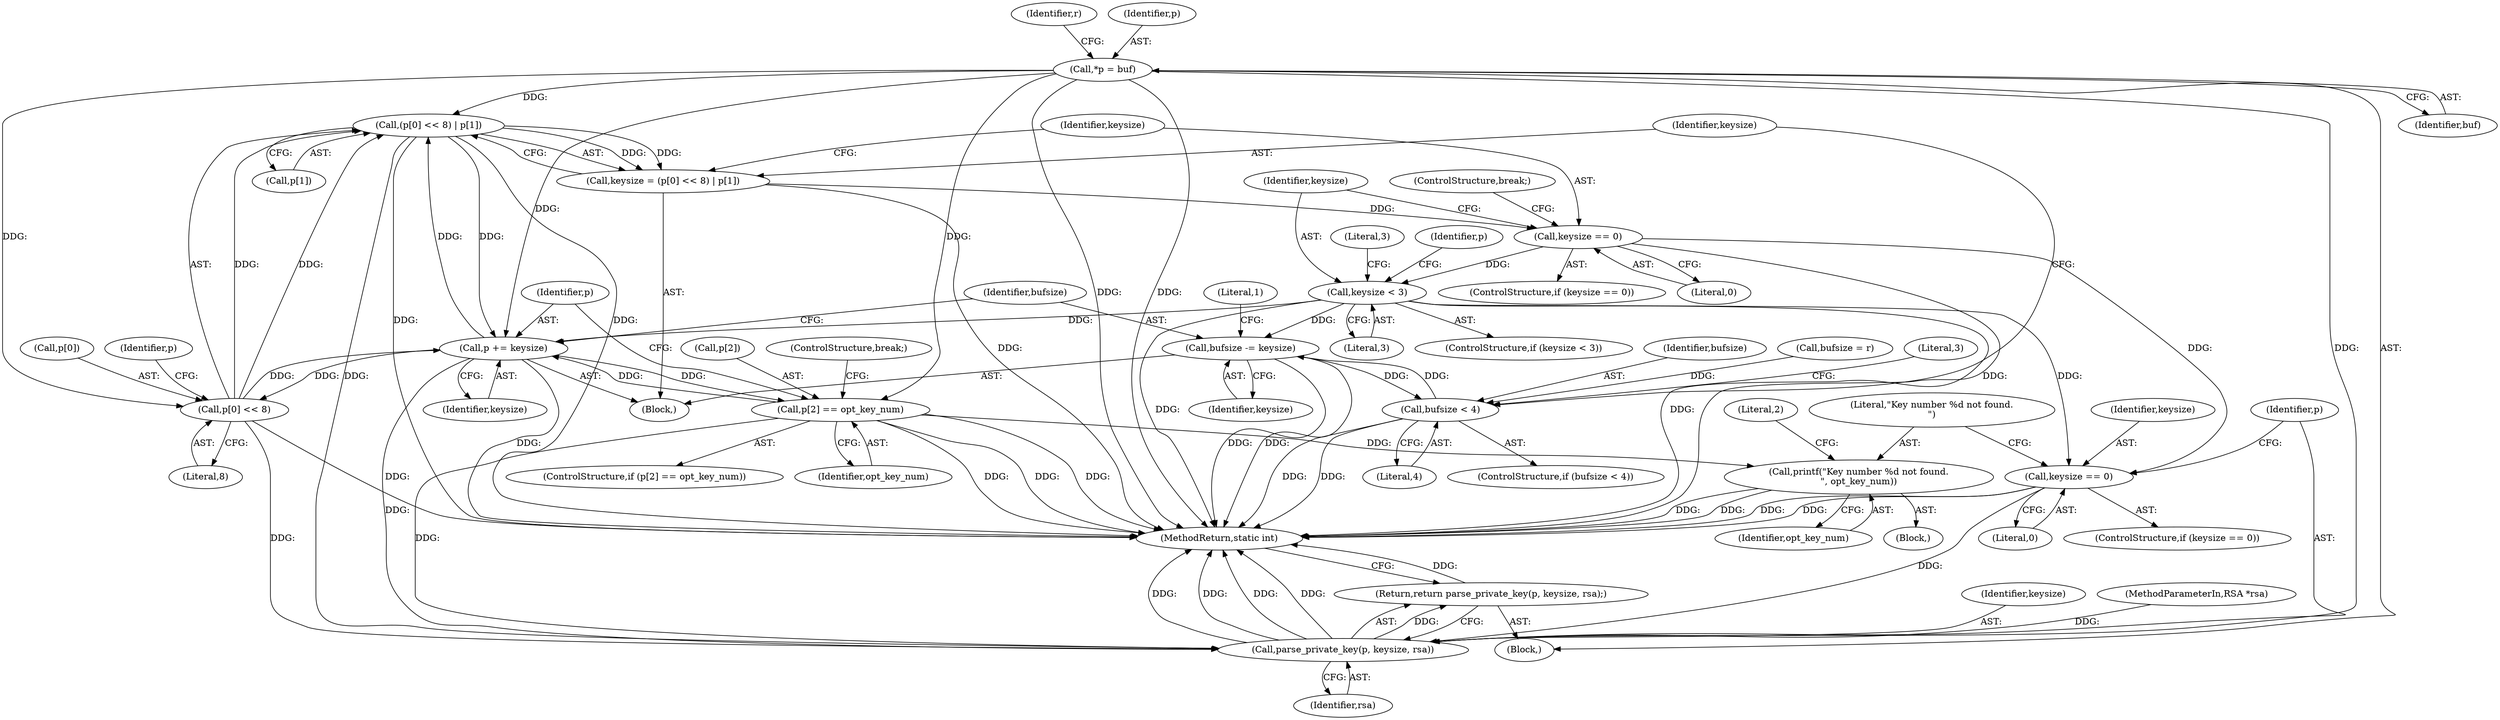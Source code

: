 digraph "0_OpenSC_360e95d45ac4123255a4c796db96337f332160ad#diff-d643a0fa169471dbf2912f4866dc49c5_8@pointer" {
"1000203" [label="(Call,(p[0] << 8) | p[1])"];
"1000204" [label="(Call,p[0] << 8)"];
"1000230" [label="(Call,p += keysize)"];
"1000218" [label="(Call,keysize < 3)"];
"1000213" [label="(Call,keysize == 0)"];
"1000201" [label="(Call,keysize = (p[0] << 8) | p[1])"];
"1000203" [label="(Call,(p[0] << 8) | p[1])"];
"1000109" [label="(Call,*p = buf)"];
"1000224" [label="(Call,p[2] == opt_key_num)"];
"1000248" [label="(Call,parse_private_key(p, keysize, rsa))"];
"1000247" [label="(Return,return parse_private_key(p, keysize, rsa);)"];
"1000242" [label="(Call,printf(\"Key number %d not found.\n\", opt_key_num))"];
"1000233" [label="(Call,bufsize -= keysize)"];
"1000196" [label="(Call,bufsize < 4)"];
"1000238" [label="(Call,keysize == 0)"];
"1000249" [label="(Identifier,p)"];
"1000219" [label="(Identifier,keysize)"];
"1000203" [label="(Call,(p[0] << 8) | p[1])"];
"1000242" [label="(Call,printf(\"Key number %d not found.\n\", opt_key_num))"];
"1000241" [label="(Block,)"];
"1000232" [label="(Identifier,keysize)"];
"1000209" [label="(Call,p[1])"];
"1000240" [label="(Literal,0)"];
"1000115" [label="(Identifier,r)"];
"1000212" [label="(ControlStructure,if (keysize == 0))"];
"1000224" [label="(Call,p[2] == opt_key_num)"];
"1000235" [label="(Identifier,keysize)"];
"1000222" [label="(Literal,3)"];
"1000233" [label="(Call,bufsize -= keysize)"];
"1000236" [label="(Literal,1)"];
"1000237" [label="(ControlStructure,if (keysize == 0))"];
"1000234" [label="(Identifier,bufsize)"];
"1000244" [label="(Identifier,opt_key_num)"];
"1000247" [label="(Return,return parse_private_key(p, keysize, rsa);)"];
"1000197" [label="(Identifier,bufsize)"];
"1000248" [label="(Call,parse_private_key(p, keysize, rsa))"];
"1000204" [label="(Call,p[0] << 8)"];
"1000250" [label="(Identifier,keysize)"];
"1000218" [label="(Call,keysize < 3)"];
"1000226" [label="(Identifier,p)"];
"1000230" [label="(Call,p += keysize)"];
"1000243" [label="(Literal,\"Key number %d not found.\n\")"];
"1000190" [label="(Call,bufsize = r)"];
"1000194" [label="(Block,)"];
"1000198" [label="(Literal,4)"];
"1000214" [label="(Identifier,keysize)"];
"1000252" [label="(MethodReturn,static int)"];
"1000111" [label="(Identifier,buf)"];
"1000195" [label="(ControlStructure,if (bufsize < 4))"];
"1000196" [label="(Call,bufsize < 4)"];
"1000208" [label="(Literal,8)"];
"1000109" [label="(Call,*p = buf)"];
"1000220" [label="(Literal,3)"];
"1000223" [label="(ControlStructure,if (p[2] == opt_key_num))"];
"1000225" [label="(Call,p[2])"];
"1000229" [label="(ControlStructure,break;)"];
"1000231" [label="(Identifier,p)"];
"1000238" [label="(Call,keysize == 0)"];
"1000213" [label="(Call,keysize == 0)"];
"1000101" [label="(MethodParameterIn,RSA *rsa)"];
"1000215" [label="(Literal,0)"];
"1000251" [label="(Identifier,rsa)"];
"1000246" [label="(Literal,2)"];
"1000216" [label="(ControlStructure,break;)"];
"1000205" [label="(Call,p[0])"];
"1000110" [label="(Identifier,p)"];
"1000239" [label="(Identifier,keysize)"];
"1000202" [label="(Identifier,keysize)"];
"1000201" [label="(Call,keysize = (p[0] << 8) | p[1])"];
"1000200" [label="(Literal,3)"];
"1000102" [label="(Block,)"];
"1000210" [label="(Identifier,p)"];
"1000217" [label="(ControlStructure,if (keysize < 3))"];
"1000228" [label="(Identifier,opt_key_num)"];
"1000203" -> "1000201"  [label="AST: "];
"1000203" -> "1000209"  [label="CFG: "];
"1000204" -> "1000203"  [label="AST: "];
"1000209" -> "1000203"  [label="AST: "];
"1000201" -> "1000203"  [label="CFG: "];
"1000203" -> "1000252"  [label="DDG: "];
"1000203" -> "1000252"  [label="DDG: "];
"1000203" -> "1000201"  [label="DDG: "];
"1000203" -> "1000201"  [label="DDG: "];
"1000204" -> "1000203"  [label="DDG: "];
"1000204" -> "1000203"  [label="DDG: "];
"1000230" -> "1000203"  [label="DDG: "];
"1000109" -> "1000203"  [label="DDG: "];
"1000203" -> "1000230"  [label="DDG: "];
"1000203" -> "1000248"  [label="DDG: "];
"1000204" -> "1000208"  [label="CFG: "];
"1000205" -> "1000204"  [label="AST: "];
"1000208" -> "1000204"  [label="AST: "];
"1000210" -> "1000204"  [label="CFG: "];
"1000204" -> "1000252"  [label="DDG: "];
"1000230" -> "1000204"  [label="DDG: "];
"1000109" -> "1000204"  [label="DDG: "];
"1000204" -> "1000230"  [label="DDG: "];
"1000204" -> "1000248"  [label="DDG: "];
"1000230" -> "1000194"  [label="AST: "];
"1000230" -> "1000232"  [label="CFG: "];
"1000231" -> "1000230"  [label="AST: "];
"1000232" -> "1000230"  [label="AST: "];
"1000234" -> "1000230"  [label="CFG: "];
"1000230" -> "1000252"  [label="DDG: "];
"1000230" -> "1000224"  [label="DDG: "];
"1000218" -> "1000230"  [label="DDG: "];
"1000224" -> "1000230"  [label="DDG: "];
"1000109" -> "1000230"  [label="DDG: "];
"1000230" -> "1000248"  [label="DDG: "];
"1000218" -> "1000217"  [label="AST: "];
"1000218" -> "1000220"  [label="CFG: "];
"1000219" -> "1000218"  [label="AST: "];
"1000220" -> "1000218"  [label="AST: "];
"1000222" -> "1000218"  [label="CFG: "];
"1000226" -> "1000218"  [label="CFG: "];
"1000218" -> "1000252"  [label="DDG: "];
"1000218" -> "1000252"  [label="DDG: "];
"1000213" -> "1000218"  [label="DDG: "];
"1000218" -> "1000233"  [label="DDG: "];
"1000218" -> "1000238"  [label="DDG: "];
"1000213" -> "1000212"  [label="AST: "];
"1000213" -> "1000215"  [label="CFG: "];
"1000214" -> "1000213"  [label="AST: "];
"1000215" -> "1000213"  [label="AST: "];
"1000216" -> "1000213"  [label="CFG: "];
"1000219" -> "1000213"  [label="CFG: "];
"1000213" -> "1000252"  [label="DDG: "];
"1000201" -> "1000213"  [label="DDG: "];
"1000213" -> "1000238"  [label="DDG: "];
"1000201" -> "1000194"  [label="AST: "];
"1000202" -> "1000201"  [label="AST: "];
"1000214" -> "1000201"  [label="CFG: "];
"1000201" -> "1000252"  [label="DDG: "];
"1000109" -> "1000102"  [label="AST: "];
"1000109" -> "1000111"  [label="CFG: "];
"1000110" -> "1000109"  [label="AST: "];
"1000111" -> "1000109"  [label="AST: "];
"1000115" -> "1000109"  [label="CFG: "];
"1000109" -> "1000252"  [label="DDG: "];
"1000109" -> "1000252"  [label="DDG: "];
"1000109" -> "1000224"  [label="DDG: "];
"1000109" -> "1000248"  [label="DDG: "];
"1000224" -> "1000223"  [label="AST: "];
"1000224" -> "1000228"  [label="CFG: "];
"1000225" -> "1000224"  [label="AST: "];
"1000228" -> "1000224"  [label="AST: "];
"1000229" -> "1000224"  [label="CFG: "];
"1000231" -> "1000224"  [label="CFG: "];
"1000224" -> "1000252"  [label="DDG: "];
"1000224" -> "1000252"  [label="DDG: "];
"1000224" -> "1000252"  [label="DDG: "];
"1000224" -> "1000242"  [label="DDG: "];
"1000224" -> "1000248"  [label="DDG: "];
"1000248" -> "1000247"  [label="AST: "];
"1000248" -> "1000251"  [label="CFG: "];
"1000249" -> "1000248"  [label="AST: "];
"1000250" -> "1000248"  [label="AST: "];
"1000251" -> "1000248"  [label="AST: "];
"1000247" -> "1000248"  [label="CFG: "];
"1000248" -> "1000252"  [label="DDG: "];
"1000248" -> "1000252"  [label="DDG: "];
"1000248" -> "1000252"  [label="DDG: "];
"1000248" -> "1000252"  [label="DDG: "];
"1000248" -> "1000247"  [label="DDG: "];
"1000238" -> "1000248"  [label="DDG: "];
"1000101" -> "1000248"  [label="DDG: "];
"1000247" -> "1000102"  [label="AST: "];
"1000252" -> "1000247"  [label="CFG: "];
"1000247" -> "1000252"  [label="DDG: "];
"1000242" -> "1000241"  [label="AST: "];
"1000242" -> "1000244"  [label="CFG: "];
"1000243" -> "1000242"  [label="AST: "];
"1000244" -> "1000242"  [label="AST: "];
"1000246" -> "1000242"  [label="CFG: "];
"1000242" -> "1000252"  [label="DDG: "];
"1000242" -> "1000252"  [label="DDG: "];
"1000233" -> "1000194"  [label="AST: "];
"1000233" -> "1000235"  [label="CFG: "];
"1000234" -> "1000233"  [label="AST: "];
"1000235" -> "1000233"  [label="AST: "];
"1000236" -> "1000233"  [label="CFG: "];
"1000233" -> "1000252"  [label="DDG: "];
"1000233" -> "1000252"  [label="DDG: "];
"1000233" -> "1000196"  [label="DDG: "];
"1000196" -> "1000233"  [label="DDG: "];
"1000196" -> "1000195"  [label="AST: "];
"1000196" -> "1000198"  [label="CFG: "];
"1000197" -> "1000196"  [label="AST: "];
"1000198" -> "1000196"  [label="AST: "];
"1000200" -> "1000196"  [label="CFG: "];
"1000202" -> "1000196"  [label="CFG: "];
"1000196" -> "1000252"  [label="DDG: "];
"1000196" -> "1000252"  [label="DDG: "];
"1000190" -> "1000196"  [label="DDG: "];
"1000238" -> "1000237"  [label="AST: "];
"1000238" -> "1000240"  [label="CFG: "];
"1000239" -> "1000238"  [label="AST: "];
"1000240" -> "1000238"  [label="AST: "];
"1000243" -> "1000238"  [label="CFG: "];
"1000249" -> "1000238"  [label="CFG: "];
"1000238" -> "1000252"  [label="DDG: "];
"1000238" -> "1000252"  [label="DDG: "];
}
